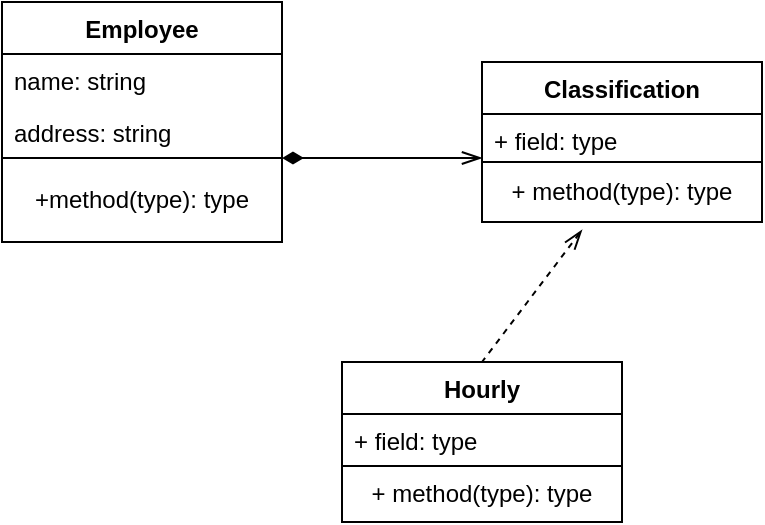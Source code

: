 <mxfile version="14.9.2" type="github">
  <diagram id="C5RBs43oDa-KdzZeNtuy" name="Page-1">
    <mxGraphModel dx="1321" dy="711" grid="1" gridSize="10" guides="1" tooltips="1" connect="1" arrows="1" fold="1" page="1" pageScale="1" pageWidth="827" pageHeight="1169" math="0" shadow="0">
      <root>
        <mxCell id="WIyWlLk6GJQsqaUBKTNV-0" />
        <mxCell id="WIyWlLk6GJQsqaUBKTNV-1" parent="WIyWlLk6GJQsqaUBKTNV-0" />
        <mxCell id="KuQrWDAWYOpR2Fp9qKTV-2" value="Employee" style="swimlane;fontStyle=1;childLayout=stackLayout;horizontal=1;startSize=26;horizontalStack=0;resizeParent=1;resizeParentMax=0;resizeLast=0;collapsible=1;marginBottom=0;" vertex="1" parent="WIyWlLk6GJQsqaUBKTNV-1">
          <mxGeometry x="120" y="240" width="140" height="78" as="geometry" />
        </mxCell>
        <mxCell id="KuQrWDAWYOpR2Fp9qKTV-3" value="name: string" style="text;strokeColor=none;fillColor=none;align=left;verticalAlign=top;spacingLeft=4;spacingRight=4;overflow=hidden;rotatable=0;points=[[0,0.5],[1,0.5]];portConstraint=eastwest;" vertex="1" parent="KuQrWDAWYOpR2Fp9qKTV-2">
          <mxGeometry y="26" width="140" height="26" as="geometry" />
        </mxCell>
        <mxCell id="KuQrWDAWYOpR2Fp9qKTV-4" value="address: string" style="text;strokeColor=none;fillColor=none;align=left;verticalAlign=top;spacingLeft=4;spacingRight=4;overflow=hidden;rotatable=0;points=[[0,0.5],[1,0.5]];portConstraint=eastwest;" vertex="1" parent="KuQrWDAWYOpR2Fp9qKTV-2">
          <mxGeometry y="52" width="140" height="26" as="geometry" />
        </mxCell>
        <mxCell id="KuQrWDAWYOpR2Fp9qKTV-6" value="+method(type): type" style="rounded=0;whiteSpace=wrap;html=1;" vertex="1" parent="WIyWlLk6GJQsqaUBKTNV-1">
          <mxGeometry x="120" y="318" width="140" height="42" as="geometry" />
        </mxCell>
        <mxCell id="KuQrWDAWYOpR2Fp9qKTV-13" value="" style="endArrow=diamondThin;startArrow=openThin;html=1;endFill=1;startFill=0;endSize=8;startSize=8;" edge="1" parent="WIyWlLk6GJQsqaUBKTNV-1">
          <mxGeometry width="50" height="50" relative="1" as="geometry">
            <mxPoint x="360" y="318" as="sourcePoint" />
            <mxPoint x="260" y="318" as="targetPoint" />
          </mxGeometry>
        </mxCell>
        <mxCell id="KuQrWDAWYOpR2Fp9qKTV-14" value="Classification" style="swimlane;fontStyle=1;childLayout=stackLayout;horizontal=1;startSize=26;horizontalStack=0;resizeParent=1;resizeParentMax=0;resizeLast=0;collapsible=1;marginBottom=0;" vertex="1" parent="WIyWlLk6GJQsqaUBKTNV-1">
          <mxGeometry x="360" y="270" width="140" height="52" as="geometry" />
        </mxCell>
        <mxCell id="KuQrWDAWYOpR2Fp9qKTV-15" value="+ field: type" style="text;strokeColor=none;fillColor=none;align=left;verticalAlign=top;spacingLeft=4;spacingRight=4;overflow=hidden;rotatable=0;points=[[0,0.5],[1,0.5]];portConstraint=eastwest;" vertex="1" parent="KuQrWDAWYOpR2Fp9qKTV-14">
          <mxGeometry y="26" width="140" height="26" as="geometry" />
        </mxCell>
        <mxCell id="KuQrWDAWYOpR2Fp9qKTV-18" value="Hourly" style="swimlane;fontStyle=1;childLayout=stackLayout;horizontal=1;startSize=26;horizontalStack=0;resizeParent=1;resizeParentMax=0;resizeLast=0;collapsible=1;marginBottom=0;" vertex="1" parent="WIyWlLk6GJQsqaUBKTNV-1">
          <mxGeometry x="290" y="420" width="140" height="52" as="geometry" />
        </mxCell>
        <mxCell id="KuQrWDAWYOpR2Fp9qKTV-19" value="+ field: type" style="text;strokeColor=none;fillColor=none;align=left;verticalAlign=top;spacingLeft=4;spacingRight=4;overflow=hidden;rotatable=0;points=[[0,0.5],[1,0.5]];portConstraint=eastwest;" vertex="1" parent="KuQrWDAWYOpR2Fp9qKTV-18">
          <mxGeometry y="26" width="140" height="26" as="geometry" />
        </mxCell>
        <mxCell id="KuQrWDAWYOpR2Fp9qKTV-22" value="&lt;span style=&quot;text-align: left&quot;&gt;+ method(type): type&lt;/span&gt;" style="rounded=0;whiteSpace=wrap;html=1;" vertex="1" parent="WIyWlLk6GJQsqaUBKTNV-1">
          <mxGeometry x="290" y="472" width="140" height="28" as="geometry" />
        </mxCell>
        <mxCell id="KuQrWDAWYOpR2Fp9qKTV-23" value="&lt;span style=&quot;text-align: left&quot;&gt;+ method(type): type&lt;/span&gt;" style="rounded=0;whiteSpace=wrap;html=1;" vertex="1" parent="WIyWlLk6GJQsqaUBKTNV-1">
          <mxGeometry x="360" y="320" width="140" height="30" as="geometry" />
        </mxCell>
        <mxCell id="KuQrWDAWYOpR2Fp9qKTV-24" value="" style="endArrow=none;startArrow=openThin;html=1;endFill=0;startFill=0;endSize=8;startSize=8;entryX=0.5;entryY=0;entryDx=0;entryDy=0;dashed=1;" edge="1" parent="WIyWlLk6GJQsqaUBKTNV-1" target="KuQrWDAWYOpR2Fp9qKTV-18">
          <mxGeometry width="50" height="50" relative="1" as="geometry">
            <mxPoint x="410" y="354" as="sourcePoint" />
            <mxPoint x="270" y="328" as="targetPoint" />
            <Array as="points" />
          </mxGeometry>
        </mxCell>
      </root>
    </mxGraphModel>
  </diagram>
</mxfile>
